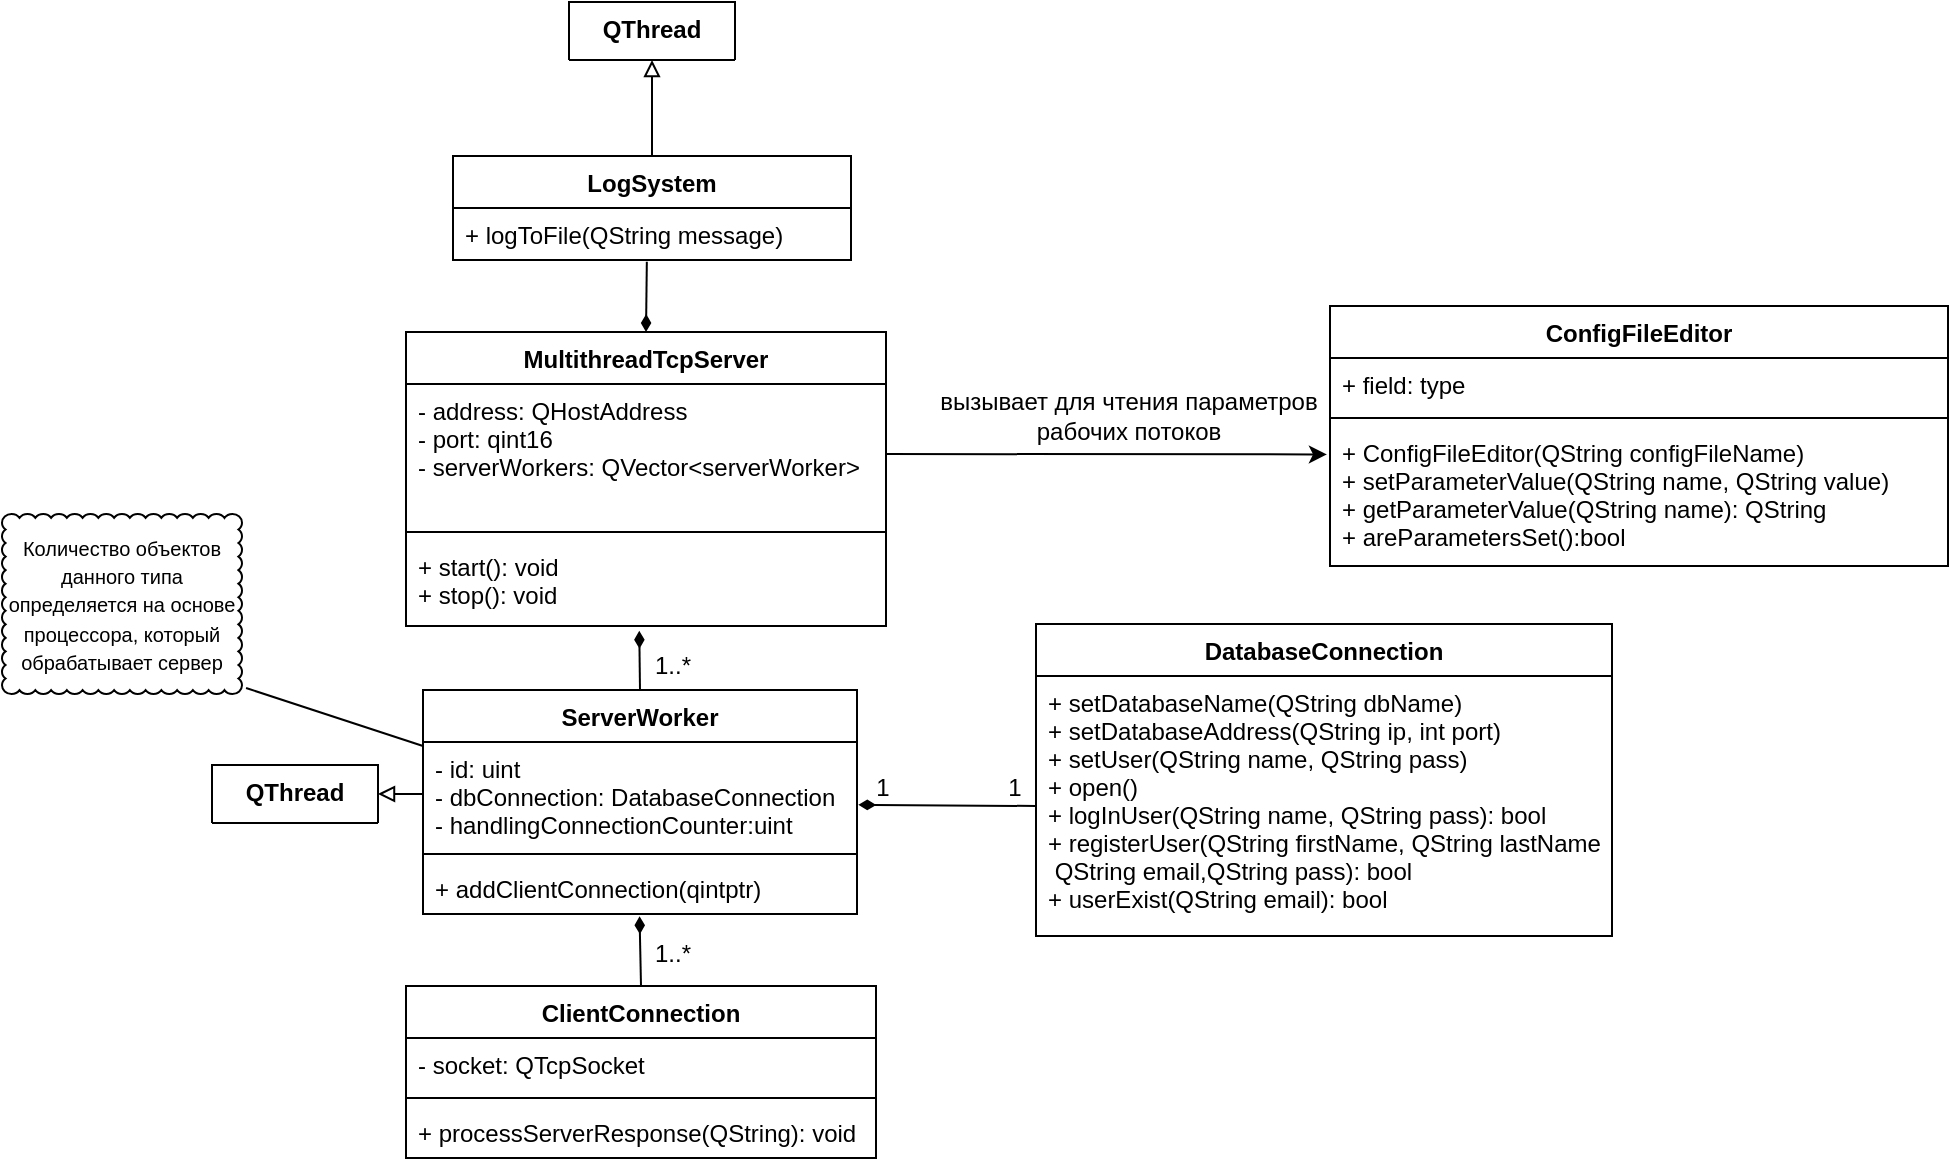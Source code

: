<mxfile version="14.6.13" type="device" pages="2"><diagram id="bmnAio1GtA2jmaVygzLQ" name="Логика работы сервера"><mxGraphModel dx="1422" dy="856" grid="0" gridSize="10" guides="1" tooltips="1" connect="1" arrows="1" fold="1" page="0" pageScale="1" pageWidth="827" pageHeight="1169" math="0" shadow="0"><root><mxCell id="0"/><mxCell id="1" parent="0"/><mxCell id="KDqRQPq8tamdKvHkPynT-1" value="MultithreadTcpServer" style="swimlane;fontStyle=1;align=center;verticalAlign=top;childLayout=stackLayout;horizontal=1;startSize=26;horizontalStack=0;resizeParent=1;resizeParentMax=0;resizeLast=0;collapsible=1;marginBottom=0;" parent="1" vertex="1"><mxGeometry x="463" y="209" width="240" height="147" as="geometry"/></mxCell><mxCell id="KDqRQPq8tamdKvHkPynT-2" value="- address: QHostAddress&#10;- port: qint16&#10;- serverWorkers: QVector&lt;serverWorker&gt;" style="text;strokeColor=none;fillColor=none;align=left;verticalAlign=top;spacingLeft=4;spacingRight=4;overflow=hidden;rotatable=0;points=[[0,0.5],[1,0.5]];portConstraint=eastwest;" parent="KDqRQPq8tamdKvHkPynT-1" vertex="1"><mxGeometry y="26" width="240" height="70" as="geometry"/></mxCell><mxCell id="KDqRQPq8tamdKvHkPynT-3" value="" style="line;strokeWidth=1;fillColor=none;align=left;verticalAlign=middle;spacingTop=-1;spacingLeft=3;spacingRight=3;rotatable=0;labelPosition=right;points=[];portConstraint=eastwest;" parent="KDqRQPq8tamdKvHkPynT-1" vertex="1"><mxGeometry y="96" width="240" height="8" as="geometry"/></mxCell><mxCell id="KDqRQPq8tamdKvHkPynT-4" value="+ start(): void&#10;+ stop(): void" style="text;strokeColor=none;fillColor=none;align=left;verticalAlign=top;spacingLeft=4;spacingRight=4;overflow=hidden;rotatable=0;points=[[0,0.5],[1,0.5]];portConstraint=eastwest;" parent="KDqRQPq8tamdKvHkPynT-1" vertex="1"><mxGeometry y="104" width="240" height="43" as="geometry"/></mxCell><mxCell id="KDqRQPq8tamdKvHkPynT-5" value="ServerWorker" style="swimlane;fontStyle=1;align=center;verticalAlign=top;childLayout=stackLayout;horizontal=1;startSize=26;horizontalStack=0;resizeParent=1;resizeParentMax=0;resizeLast=0;collapsible=1;marginBottom=0;" parent="1" vertex="1"><mxGeometry x="471.5" y="388" width="217" height="112" as="geometry"/></mxCell><mxCell id="KDqRQPq8tamdKvHkPynT-6" value="- id: uint&#10;- dbConnection: DatabaseConnection&#10;- handlingConnectionCounter:uint" style="text;strokeColor=none;fillColor=none;align=left;verticalAlign=top;spacingLeft=4;spacingRight=4;overflow=hidden;rotatable=0;points=[[0,0.5],[1,0.5]];portConstraint=eastwest;" parent="KDqRQPq8tamdKvHkPynT-5" vertex="1"><mxGeometry y="26" width="217" height="52" as="geometry"/></mxCell><mxCell id="KDqRQPq8tamdKvHkPynT-7" value="" style="line;strokeWidth=1;fillColor=none;align=left;verticalAlign=middle;spacingTop=-1;spacingLeft=3;spacingRight=3;rotatable=0;labelPosition=right;points=[];portConstraint=eastwest;" parent="KDqRQPq8tamdKvHkPynT-5" vertex="1"><mxGeometry y="78" width="217" height="8" as="geometry"/></mxCell><mxCell id="KDqRQPq8tamdKvHkPynT-8" value="+ addClientConnection(qintptr)" style="text;strokeColor=none;fillColor=none;align=left;verticalAlign=top;spacingLeft=4;spacingRight=4;overflow=hidden;rotatable=0;points=[[0,0.5],[1,0.5]];portConstraint=eastwest;" parent="KDqRQPq8tamdKvHkPynT-5" vertex="1"><mxGeometry y="86" width="217" height="26" as="geometry"/></mxCell><mxCell id="KDqRQPq8tamdKvHkPynT-9" value="" style="endArrow=diamondThin;html=1;endFill=1;entryX=0.486;entryY=1.055;entryDx=0;entryDy=0;entryPerimeter=0;exitX=0.5;exitY=0;exitDx=0;exitDy=0;" parent="1" source="KDqRQPq8tamdKvHkPynT-5" target="KDqRQPq8tamdKvHkPynT-4" edge="1"><mxGeometry width="50" height="50" relative="1" as="geometry"><mxPoint x="540" y="343" as="sourcePoint"/><mxPoint x="655" y="393" as="targetPoint"/></mxGeometry></mxCell><mxCell id="KDqRQPq8tamdKvHkPynT-10" value="1..*" style="text;html=1;align=center;verticalAlign=middle;resizable=0;points=[];autosize=1;strokeColor=none;" parent="1" vertex="1"><mxGeometry x="582" y="367" width="28" height="18" as="geometry"/></mxCell><mxCell id="KDqRQPq8tamdKvHkPynT-11" value="ClientConnection" style="swimlane;fontStyle=1;align=center;verticalAlign=top;childLayout=stackLayout;horizontal=1;startSize=26;horizontalStack=0;resizeParent=1;resizeParentMax=0;resizeLast=0;collapsible=1;marginBottom=0;" parent="1" vertex="1"><mxGeometry x="463" y="536" width="235" height="86" as="geometry"/></mxCell><mxCell id="KDqRQPq8tamdKvHkPynT-12" value="- socket: QTcpSocket" style="text;strokeColor=none;fillColor=none;align=left;verticalAlign=top;spacingLeft=4;spacingRight=4;overflow=hidden;rotatable=0;points=[[0,0.5],[1,0.5]];portConstraint=eastwest;" parent="KDqRQPq8tamdKvHkPynT-11" vertex="1"><mxGeometry y="26" width="235" height="26" as="geometry"/></mxCell><mxCell id="KDqRQPq8tamdKvHkPynT-13" value="" style="line;strokeWidth=1;fillColor=none;align=left;verticalAlign=middle;spacingTop=-1;spacingLeft=3;spacingRight=3;rotatable=0;labelPosition=right;points=[];portConstraint=eastwest;" parent="KDqRQPq8tamdKvHkPynT-11" vertex="1"><mxGeometry y="52" width="235" height="8" as="geometry"/></mxCell><mxCell id="KDqRQPq8tamdKvHkPynT-14" value="+ processServerResponse(QString): void" style="text;strokeColor=none;fillColor=none;align=left;verticalAlign=top;spacingLeft=4;spacingRight=4;overflow=hidden;rotatable=0;points=[[0,0.5],[1,0.5]];portConstraint=eastwest;" parent="KDqRQPq8tamdKvHkPynT-11" vertex="1"><mxGeometry y="60" width="235" height="26" as="geometry"/></mxCell><mxCell id="KDqRQPq8tamdKvHkPynT-15" value="" style="endArrow=diamondThin;html=1;endFill=1;entryX=0.499;entryY=1.044;entryDx=0;entryDy=0;entryPerimeter=0;exitX=0.5;exitY=0;exitDx=0;exitDy=0;" parent="1" source="KDqRQPq8tamdKvHkPynT-11" target="KDqRQPq8tamdKvHkPynT-8" edge="1"><mxGeometry width="50" height="50" relative="1" as="geometry"><mxPoint x="584" y="558" as="sourcePoint"/><mxPoint x="634" y="508" as="targetPoint"/></mxGeometry></mxCell><mxCell id="KDqRQPq8tamdKvHkPynT-19" value="&lt;font size=&quot;1&quot;&gt;Количество объектов данного типа определяется на основе процессора, который обрабатывает сервер&lt;/font&gt;" style="whiteSpace=wrap;html=1;shape=mxgraph.basic.cloud_rect" parent="1" vertex="1"><mxGeometry x="261" y="300" width="120" height="90" as="geometry"/></mxCell><mxCell id="KDqRQPq8tamdKvHkPynT-20" value="QThread" style="swimlane;fontStyle=1;align=center;verticalAlign=top;childLayout=stackLayout;horizontal=1;startSize=52;horizontalStack=0;resizeParent=1;resizeParentMax=0;resizeLast=0;collapsible=1;marginBottom=0;" parent="1" vertex="1"><mxGeometry x="366" y="425.5" width="83" height="29" as="geometry"/></mxCell><mxCell id="KDqRQPq8tamdKvHkPynT-24" style="edgeStyle=orthogonalEdgeStyle;rounded=0;orthogonalLoop=1;jettySize=auto;html=1;exitX=0.5;exitY=1;exitDx=0;exitDy=0;endArrow=diamondThin;endFill=1;" parent="1" source="KDqRQPq8tamdKvHkPynT-20" target="KDqRQPq8tamdKvHkPynT-20" edge="1"><mxGeometry relative="1" as="geometry"/></mxCell><mxCell id="KDqRQPq8tamdKvHkPynT-25" value="" style="endArrow=block;html=1;endFill=0;entryX=1;entryY=0.5;entryDx=0;entryDy=0;exitX=0;exitY=0.5;exitDx=0;exitDy=0;" parent="1" source="KDqRQPq8tamdKvHkPynT-6" target="KDqRQPq8tamdKvHkPynT-20" edge="1"><mxGeometry width="50" height="50" relative="1" as="geometry"><mxPoint x="390" y="407" as="sourcePoint"/><mxPoint x="440" y="357" as="targetPoint"/></mxGeometry></mxCell><mxCell id="KDqRQPq8tamdKvHkPynT-27" value="1..*" style="text;html=1;align=center;verticalAlign=middle;resizable=0;points=[];autosize=1;strokeColor=none;" parent="1" vertex="1"><mxGeometry x="582" y="511" width="28" height="18" as="geometry"/></mxCell><mxCell id="ENjuLR4n9EIi8Ah2LRjo-1" value="" style="endArrow=none;html=1;exitX=1.017;exitY=0.967;exitDx=0;exitDy=0;exitPerimeter=0;entryX=0;entryY=0.25;entryDx=0;entryDy=0;" edge="1" parent="1" source="KDqRQPq8tamdKvHkPynT-19" target="KDqRQPq8tamdKvHkPynT-5"><mxGeometry width="50" height="50" relative="1" as="geometry"><mxPoint x="380" y="269" as="sourcePoint"/><mxPoint x="430" y="219" as="targetPoint"/></mxGeometry></mxCell><mxCell id="ENjuLR4n9EIi8Ah2LRjo-2" value="DatabaseConnection" style="swimlane;fontStyle=1;align=center;verticalAlign=top;childLayout=stackLayout;horizontal=1;startSize=26;horizontalStack=0;resizeParent=1;resizeParentMax=0;resizeLast=0;collapsible=1;marginBottom=0;" vertex="1" parent="1"><mxGeometry x="778" y="355" width="288" height="156" as="geometry"/></mxCell><mxCell id="ENjuLR4n9EIi8Ah2LRjo-5" value="+ setDatabaseName(QString dbName)&#10;+ setDatabaseAddress(QString ip, int port)&#10;+ setUser(QString name, QString pass)&#10;+ open()&#10;+ logInUser(QString name, QString pass): bool&#10;+ registerUser(QString firstName, QString lastName,&#10; QString email,QString pass): bool&#10;+ userExist(QString email): bool" style="text;strokeColor=none;fillColor=none;align=left;verticalAlign=top;spacingLeft=4;spacingRight=4;overflow=hidden;rotatable=0;points=[[0,0.5],[1,0.5]];portConstraint=eastwest;" vertex="1" parent="ENjuLR4n9EIi8Ah2LRjo-2"><mxGeometry y="26" width="288" height="130" as="geometry"/></mxCell><mxCell id="ENjuLR4n9EIi8Ah2LRjo-6" value="" style="endArrow=diamondThin;html=1;endFill=1;entryX=1.003;entryY=0.604;entryDx=0;entryDy=0;entryPerimeter=0;exitX=0;exitY=0.5;exitDx=0;exitDy=0;" edge="1" parent="1" source="ENjuLR4n9EIi8Ah2LRjo-5" target="KDqRQPq8tamdKvHkPynT-6"><mxGeometry width="50" height="50" relative="1" as="geometry"><mxPoint x="775" y="336" as="sourcePoint"/><mxPoint x="825" y="286" as="targetPoint"/></mxGeometry></mxCell><mxCell id="ENjuLR4n9EIi8Ah2LRjo-7" value="1" style="text;html=1;align=center;verticalAlign=middle;resizable=0;points=[];autosize=1;strokeColor=none;" vertex="1" parent="1"><mxGeometry x="758" y="428" width="17" height="18" as="geometry"/></mxCell><mxCell id="ENjuLR4n9EIi8Ah2LRjo-8" value="1" style="text;html=1;align=center;verticalAlign=middle;resizable=0;points=[];autosize=1;strokeColor=none;" vertex="1" parent="1"><mxGeometry x="692" y="428" width="17" height="18" as="geometry"/></mxCell><mxCell id="ENjuLR4n9EIi8Ah2LRjo-9" value="ConfigFileEditor" style="swimlane;fontStyle=1;align=center;verticalAlign=top;childLayout=stackLayout;horizontal=1;startSize=26;horizontalStack=0;resizeParent=1;resizeParentMax=0;resizeLast=0;collapsible=1;marginBottom=0;" vertex="1" parent="1"><mxGeometry x="925" y="196" width="309" height="130" as="geometry"/></mxCell><mxCell id="ENjuLR4n9EIi8Ah2LRjo-10" value="+ field: type" style="text;strokeColor=none;fillColor=none;align=left;verticalAlign=top;spacingLeft=4;spacingRight=4;overflow=hidden;rotatable=0;points=[[0,0.5],[1,0.5]];portConstraint=eastwest;" vertex="1" parent="ENjuLR4n9EIi8Ah2LRjo-9"><mxGeometry y="26" width="309" height="26" as="geometry"/></mxCell><mxCell id="ENjuLR4n9EIi8Ah2LRjo-11" value="" style="line;strokeWidth=1;fillColor=none;align=left;verticalAlign=middle;spacingTop=-1;spacingLeft=3;spacingRight=3;rotatable=0;labelPosition=right;points=[];portConstraint=eastwest;" vertex="1" parent="ENjuLR4n9EIi8Ah2LRjo-9"><mxGeometry y="52" width="309" height="8" as="geometry"/></mxCell><mxCell id="ENjuLR4n9EIi8Ah2LRjo-12" value="+ ConfigFileEditor(QString configFileName)&#10;+ setParameterValue(QString name, QString value)&#10;+ getParameterValue(QString name): QString&#10;+ areParametersSet():bool" style="text;strokeColor=none;fillColor=none;align=left;verticalAlign=top;spacingLeft=4;spacingRight=4;overflow=hidden;rotatable=0;points=[[0,0.5],[1,0.5]];portConstraint=eastwest;" vertex="1" parent="ENjuLR4n9EIi8Ah2LRjo-9"><mxGeometry y="60" width="309" height="70" as="geometry"/></mxCell><mxCell id="ENjuLR4n9EIi8Ah2LRjo-13" value="" style="endArrow=classic;html=1;exitX=1;exitY=0.5;exitDx=0;exitDy=0;entryX=-0.005;entryY=0.203;entryDx=0;entryDy=0;entryPerimeter=0;endFill=1;" edge="1" parent="1" source="KDqRQPq8tamdKvHkPynT-2" target="ENjuLR4n9EIi8Ah2LRjo-12"><mxGeometry width="50" height="50" relative="1" as="geometry"><mxPoint x="732" y="206" as="sourcePoint"/><mxPoint x="782" y="156" as="targetPoint"/></mxGeometry></mxCell><mxCell id="ENjuLR4n9EIi8Ah2LRjo-14" value="вызывает для чтения параметров&lt;br&gt;рабочих потоков" style="text;html=1;align=center;verticalAlign=middle;resizable=0;points=[];autosize=1;strokeColor=none;" vertex="1" parent="1"><mxGeometry x="724" y="235" width="199" height="32" as="geometry"/></mxCell><mxCell id="ENjuLR4n9EIi8Ah2LRjo-15" value="LogSystem" style="swimlane;fontStyle=1;align=center;verticalAlign=top;childLayout=stackLayout;horizontal=1;startSize=26;horizontalStack=0;resizeParent=1;resizeParentMax=0;resizeLast=0;collapsible=1;marginBottom=0;" vertex="1" parent="1"><mxGeometry x="486.5" y="121" width="199" height="52" as="geometry"/></mxCell><mxCell id="ENjuLR4n9EIi8Ah2LRjo-18" value="+ logToFile(QString message)" style="text;strokeColor=none;fillColor=none;align=left;verticalAlign=top;spacingLeft=4;spacingRight=4;overflow=hidden;rotatable=0;points=[[0,0.5],[1,0.5]];portConstraint=eastwest;" vertex="1" parent="ENjuLR4n9EIi8Ah2LRjo-15"><mxGeometry y="26" width="199" height="26" as="geometry"/></mxCell><mxCell id="ENjuLR4n9EIi8Ah2LRjo-21" value="QThread" style="swimlane;fontStyle=1;align=center;verticalAlign=top;childLayout=stackLayout;horizontal=1;startSize=52;horizontalStack=0;resizeParent=1;resizeParentMax=0;resizeLast=0;collapsible=1;marginBottom=0;" vertex="1" parent="1"><mxGeometry x="544.5" y="44" width="83" height="29" as="geometry"/></mxCell><mxCell id="ENjuLR4n9EIi8Ah2LRjo-22" value="" style="endArrow=block;html=1;endFill=0;exitX=0.5;exitY=0;exitDx=0;exitDy=0;entryX=0.5;entryY=1;entryDx=0;entryDy=0;" edge="1" parent="1" source="ENjuLR4n9EIi8Ah2LRjo-15" target="ENjuLR4n9EIi8Ah2LRjo-21"><mxGeometry width="50" height="50" relative="1" as="geometry"><mxPoint x="660.5" y="-26" as="sourcePoint"/><mxPoint x="578" y="15" as="targetPoint"/></mxGeometry></mxCell><mxCell id="ENjuLR4n9EIi8Ah2LRjo-23" value="" style="endArrow=diamondThin;html=1;endFill=1;entryX=0.5;entryY=0;entryDx=0;entryDy=0;exitX=0.487;exitY=1.034;exitDx=0;exitDy=0;exitPerimeter=0;" edge="1" parent="1" source="ENjuLR4n9EIi8Ah2LRjo-18" target="KDqRQPq8tamdKvHkPynT-1"><mxGeometry width="50" height="50" relative="1" as="geometry"><mxPoint x="554" y="198" as="sourcePoint"/><mxPoint x="590" y="133" as="targetPoint"/></mxGeometry></mxCell></root></mxGraphModel></diagram><diagram id="cZhvZIwQnntfgsxK-YkQ" name="Взаимодействие частей"><mxGraphModel dx="981" dy="590" grid="0" gridSize="10" guides="1" tooltips="1" connect="1" arrows="1" fold="1" page="0" pageScale="1" pageWidth="827" pageHeight="1169" math="0" shadow="0"><root><mxCell id="vfJLewWOJap0Zesd3rfT-0"/><mxCell id="vfJLewWOJap0Zesd3rfT-1" parent="vfJLewWOJap0Zesd3rfT-0"/><mxCell id="vfJLewWOJap0Zesd3rfT-6" value="MainWindow" style="swimlane;fontStyle=1;align=center;verticalAlign=top;childLayout=stackLayout;horizontal=1;startSize=34;horizontalStack=0;resizeParent=1;resizeParentMax=0;resizeLast=0;collapsible=1;marginBottom=0;" vertex="1" parent="vfJLewWOJap0Zesd3rfT-1"><mxGeometry x="331" y="332" width="160" height="34" as="geometry"/></mxCell><mxCell id="vfJLewWOJap0Zesd3rfT-10" value="MultithreadTcpServer" style="swimlane;fontStyle=1;align=center;verticalAlign=top;childLayout=stackLayout;horizontal=1;startSize=35;horizontalStack=0;resizeParent=1;resizeParentMax=0;resizeLast=0;collapsible=1;marginBottom=0;" vertex="1" parent="vfJLewWOJap0Zesd3rfT-1"><mxGeometry x="331" y="417" width="160" height="35" as="geometry"/></mxCell><mxCell id="vfJLewWOJap0Zesd3rfT-14" value="" style="endArrow=diamondThin;html=1;endFill=1;entryX=0.5;entryY=1;entryDx=0;entryDy=0;exitX=0.5;exitY=0;exitDx=0;exitDy=0;" edge="1" parent="vfJLewWOJap0Zesd3rfT-1" source="vfJLewWOJap0Zesd3rfT-10" target="vfJLewWOJap0Zesd3rfT-6"><mxGeometry width="50" height="50" relative="1" as="geometry"><mxPoint x="298" y="449" as="sourcePoint"/><mxPoint x="348" y="399" as="targetPoint"/></mxGeometry></mxCell><mxCell id="vfJLewWOJap0Zesd3rfT-15" value="1" style="text;html=1;align=center;verticalAlign=middle;resizable=0;points=[];autosize=1;strokeColor=none;" vertex="1" parent="vfJLewWOJap0Zesd3rfT-1"><mxGeometry x="415" y="399" width="17" height="18" as="geometry"/></mxCell></root></mxGraphModel></diagram></mxfile>